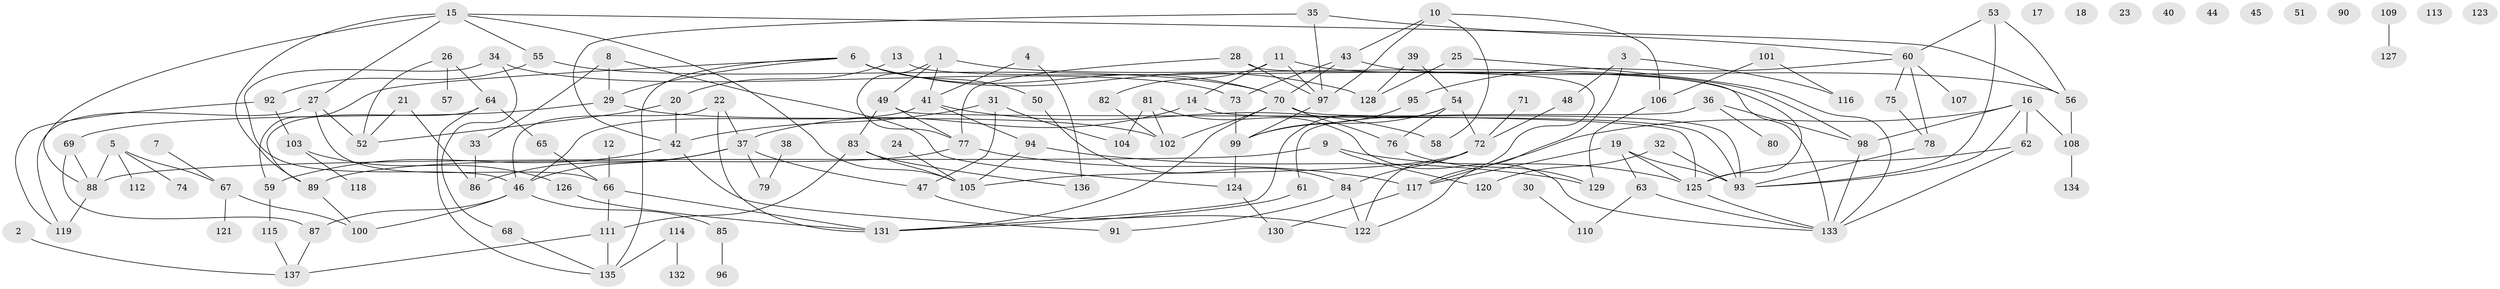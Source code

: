 // coarse degree distribution, {0: 0.2682926829268293, 3: 0.12195121951219512, 2: 0.12195121951219512, 5: 0.024390243902439025, 1: 0.24390243902439024, 4: 0.0975609756097561, 6: 0.024390243902439025, 9: 0.024390243902439025, 7: 0.024390243902439025, 11: 0.024390243902439025, 15: 0.024390243902439025}
// Generated by graph-tools (version 1.1) at 2025/43/03/04/25 21:43:59]
// undirected, 137 vertices, 198 edges
graph export_dot {
graph [start="1"]
  node [color=gray90,style=filled];
  1;
  2;
  3;
  4;
  5;
  6;
  7;
  8;
  9;
  10;
  11;
  12;
  13;
  14;
  15;
  16;
  17;
  18;
  19;
  20;
  21;
  22;
  23;
  24;
  25;
  26;
  27;
  28;
  29;
  30;
  31;
  32;
  33;
  34;
  35;
  36;
  37;
  38;
  39;
  40;
  41;
  42;
  43;
  44;
  45;
  46;
  47;
  48;
  49;
  50;
  51;
  52;
  53;
  54;
  55;
  56;
  57;
  58;
  59;
  60;
  61;
  62;
  63;
  64;
  65;
  66;
  67;
  68;
  69;
  70;
  71;
  72;
  73;
  74;
  75;
  76;
  77;
  78;
  79;
  80;
  81;
  82;
  83;
  84;
  85;
  86;
  87;
  88;
  89;
  90;
  91;
  92;
  93;
  94;
  95;
  96;
  97;
  98;
  99;
  100;
  101;
  102;
  103;
  104;
  105;
  106;
  107;
  108;
  109;
  110;
  111;
  112;
  113;
  114;
  115;
  116;
  117;
  118;
  119;
  120;
  121;
  122;
  123;
  124;
  125;
  126;
  127;
  128;
  129;
  130;
  131;
  132;
  133;
  134;
  135;
  136;
  137;
  1 -- 41;
  1 -- 49;
  1 -- 77;
  1 -- 98;
  2 -- 137;
  3 -- 48;
  3 -- 116;
  3 -- 122;
  4 -- 41;
  4 -- 136;
  5 -- 67;
  5 -- 74;
  5 -- 88;
  5 -- 112;
  6 -- 29;
  6 -- 50;
  6 -- 59;
  6 -- 70;
  6 -- 128;
  6 -- 135;
  7 -- 67;
  8 -- 29;
  8 -- 33;
  8 -- 124;
  9 -- 88;
  9 -- 120;
  9 -- 125;
  10 -- 43;
  10 -- 58;
  10 -- 97;
  10 -- 106;
  11 -- 14;
  11 -- 82;
  11 -- 97;
  11 -- 125;
  12 -- 66;
  13 -- 20;
  13 -- 133;
  14 -- 37;
  14 -- 93;
  15 -- 27;
  15 -- 55;
  15 -- 56;
  15 -- 88;
  15 -- 89;
  15 -- 105;
  16 -- 62;
  16 -- 93;
  16 -- 98;
  16 -- 108;
  16 -- 117;
  19 -- 63;
  19 -- 93;
  19 -- 117;
  19 -- 125;
  20 -- 42;
  20 -- 52;
  21 -- 52;
  21 -- 86;
  22 -- 37;
  22 -- 46;
  22 -- 131;
  24 -- 105;
  25 -- 128;
  25 -- 133;
  26 -- 52;
  26 -- 57;
  26 -- 64;
  27 -- 52;
  27 -- 66;
  27 -- 119;
  28 -- 77;
  28 -- 97;
  28 -- 117;
  29 -- 69;
  29 -- 102;
  30 -- 110;
  31 -- 42;
  31 -- 47;
  31 -- 104;
  32 -- 93;
  32 -- 120;
  33 -- 86;
  34 -- 46;
  34 -- 68;
  34 -- 73;
  35 -- 42;
  35 -- 60;
  35 -- 97;
  36 -- 61;
  36 -- 80;
  36 -- 98;
  37 -- 46;
  37 -- 47;
  37 -- 79;
  37 -- 86;
  38 -- 79;
  39 -- 54;
  39 -- 128;
  41 -- 46;
  41 -- 58;
  41 -- 94;
  42 -- 59;
  42 -- 91;
  43 -- 56;
  43 -- 70;
  43 -- 73;
  46 -- 85;
  46 -- 87;
  46 -- 100;
  47 -- 122;
  48 -- 72;
  49 -- 77;
  49 -- 83;
  49 -- 125;
  50 -- 84;
  53 -- 56;
  53 -- 60;
  53 -- 93;
  54 -- 72;
  54 -- 76;
  54 -- 99;
  54 -- 131;
  55 -- 70;
  55 -- 92;
  56 -- 108;
  59 -- 115;
  60 -- 75;
  60 -- 78;
  60 -- 95;
  60 -- 107;
  61 -- 131;
  62 -- 125;
  62 -- 133;
  63 -- 110;
  63 -- 133;
  64 -- 65;
  64 -- 89;
  64 -- 135;
  65 -- 66;
  66 -- 111;
  66 -- 131;
  67 -- 100;
  67 -- 121;
  68 -- 135;
  69 -- 87;
  69 -- 88;
  70 -- 76;
  70 -- 93;
  70 -- 102;
  70 -- 131;
  71 -- 72;
  72 -- 84;
  72 -- 105;
  72 -- 122;
  73 -- 99;
  75 -- 78;
  76 -- 129;
  77 -- 89;
  77 -- 117;
  78 -- 93;
  81 -- 102;
  81 -- 104;
  81 -- 133;
  82 -- 102;
  83 -- 105;
  83 -- 111;
  83 -- 136;
  84 -- 91;
  84 -- 122;
  85 -- 96;
  87 -- 137;
  88 -- 119;
  89 -- 100;
  92 -- 103;
  92 -- 119;
  94 -- 105;
  94 -- 129;
  95 -- 99;
  97 -- 99;
  98 -- 133;
  99 -- 124;
  101 -- 106;
  101 -- 116;
  103 -- 118;
  103 -- 126;
  106 -- 129;
  108 -- 134;
  109 -- 127;
  111 -- 135;
  111 -- 137;
  114 -- 132;
  114 -- 135;
  115 -- 137;
  117 -- 130;
  124 -- 130;
  125 -- 133;
  126 -- 131;
}

